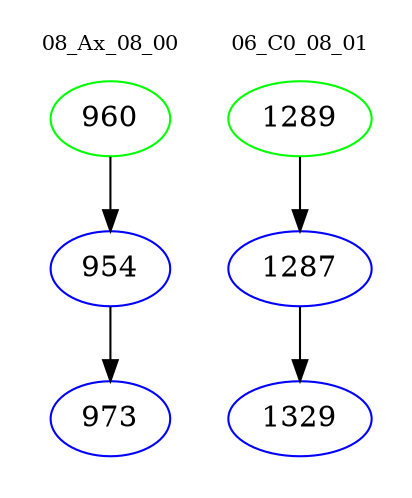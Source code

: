 digraph{
subgraph cluster_0 {
color = white
label = "08_Ax_08_00";
fontsize=10;
T0_960 [label="960", color="green"]
T0_960 -> T0_954 [color="black"]
T0_954 [label="954", color="blue"]
T0_954 -> T0_973 [color="black"]
T0_973 [label="973", color="blue"]
}
subgraph cluster_1 {
color = white
label = "06_C0_08_01";
fontsize=10;
T1_1289 [label="1289", color="green"]
T1_1289 -> T1_1287 [color="black"]
T1_1287 [label="1287", color="blue"]
T1_1287 -> T1_1329 [color="black"]
T1_1329 [label="1329", color="blue"]
}
}
